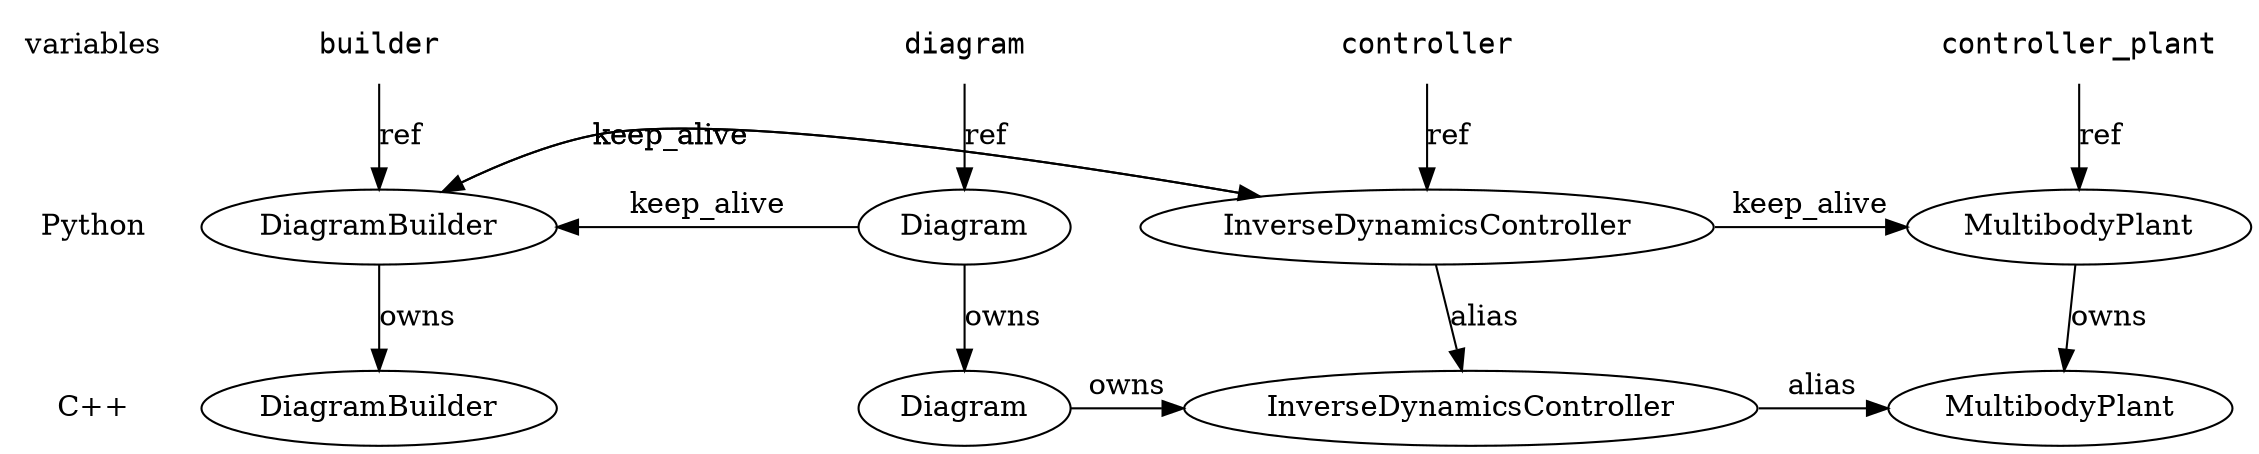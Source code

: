 digraph G {

{
 node [shape=plaintext];
 edge [style=invis];
 variables -> Python -> "C++";
}
{
 node [shape=plaintext, fontname="Courier"];
 controller_plant; builder; controller; diagram;
}

pymbp [label="MultibodyPlant"];
cmbp [label="MultibodyPlant"];
pydb [label="DiagramBuilder"];
cdb [label="DiagramBuilder"];
pyidc [label="InverseDynamicsController"];
cidc [label="InverseDynamicsController"];
pydgm [label="Diagram"];
cdgm [label="Diagram"];

{ rank = same; variables; controller_plant; builder; controller; diagram; }
{ rank = same; Python; pymbp; pydb; pyidc; pydgm; }
{ rank = same; "C++"; cmbp; cdb; cidc; cdgm; }

 controller_plant -> pymbp [label="ref"];
 pymbp -> cmbp [label="owns"];

 builder -> pydb [label="ref"];
 pydb -> cdb [label="owns"];

 diagram -> pydgm [label="ref"];
 pydgm -> cdgm [label="owns"];
 cdgm -> cidc [label="owns"];

 controller -> pyidc [label="ref"];
 pyidc -> cidc [label="alias"];
 pyidc -> pydb [label="keep_alive", constraint=false];
 pydb -> pyidc [label="keep_alive", constraint=false];
 pyidc -> pymbp [label="keep_alive", constraint=false];
 pydgm -> pydb [label="keep_alive", constraint=false];

 cidc -> cmbp [label="alias"];
}
